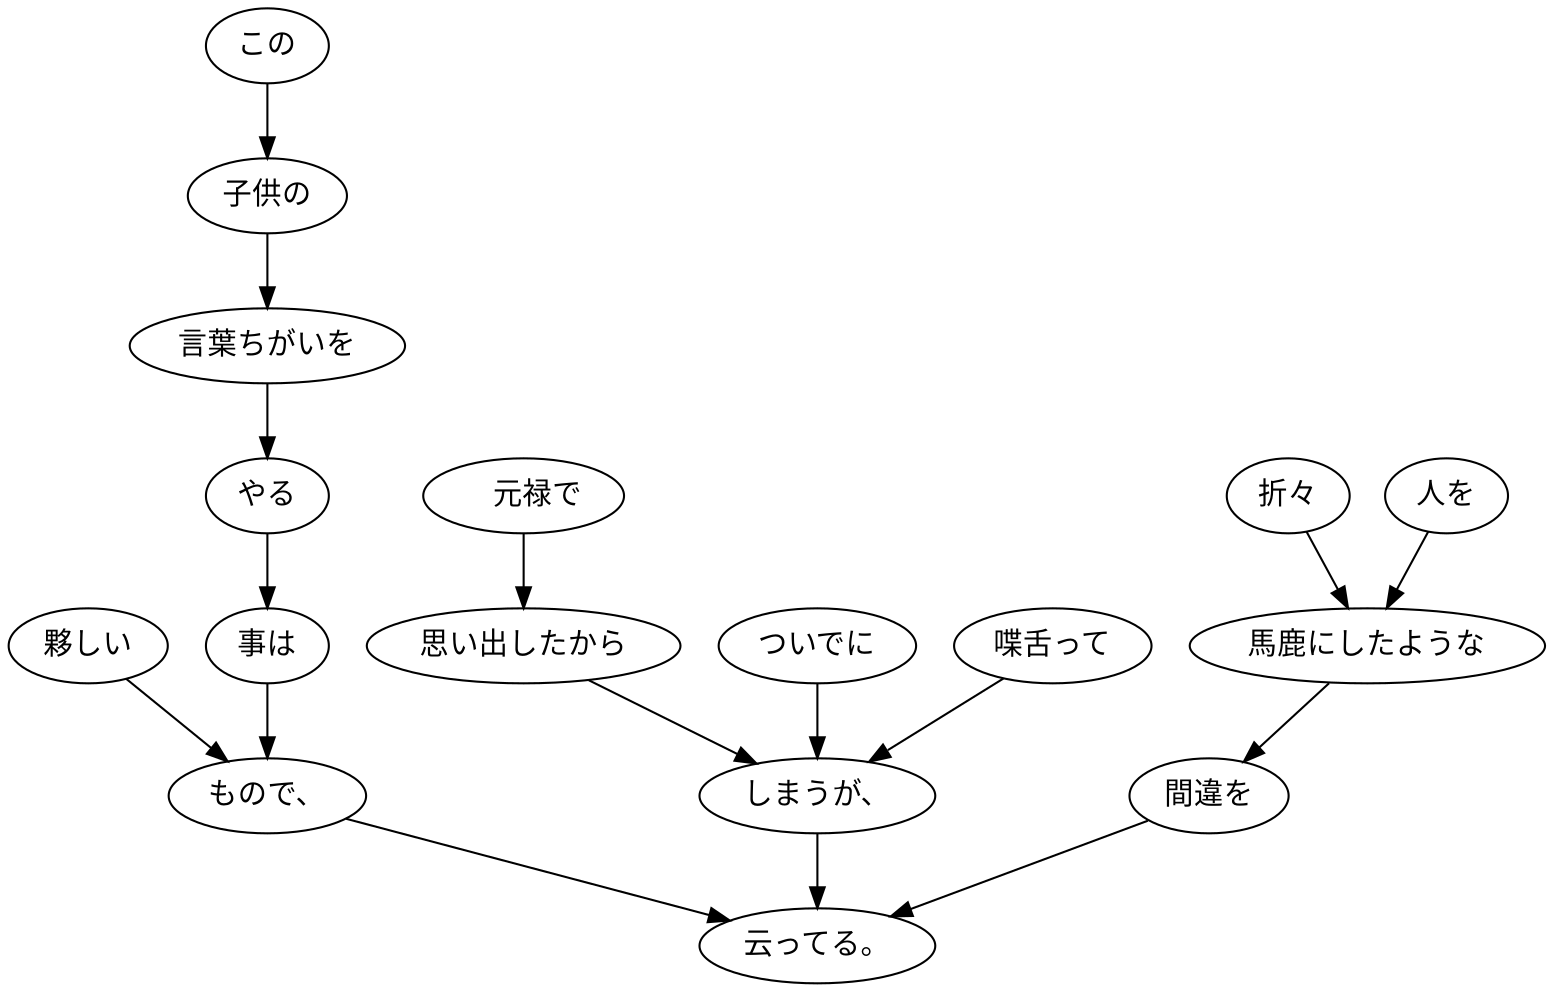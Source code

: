 digraph graph6468 {
	node0 [label="　元禄で"];
	node1 [label="思い出したから"];
	node2 [label="ついでに"];
	node3 [label="喋舌って"];
	node4 [label="しまうが、"];
	node5 [label="この"];
	node6 [label="子供の"];
	node7 [label="言葉ちがいを"];
	node8 [label="やる"];
	node9 [label="事は"];
	node10 [label="夥しい"];
	node11 [label="もので、"];
	node12 [label="折々"];
	node13 [label="人を"];
	node14 [label="馬鹿にしたような"];
	node15 [label="間違を"];
	node16 [label="云ってる。"];
	node0 -> node1;
	node1 -> node4;
	node2 -> node4;
	node3 -> node4;
	node4 -> node16;
	node5 -> node6;
	node6 -> node7;
	node7 -> node8;
	node8 -> node9;
	node9 -> node11;
	node10 -> node11;
	node11 -> node16;
	node12 -> node14;
	node13 -> node14;
	node14 -> node15;
	node15 -> node16;
}

